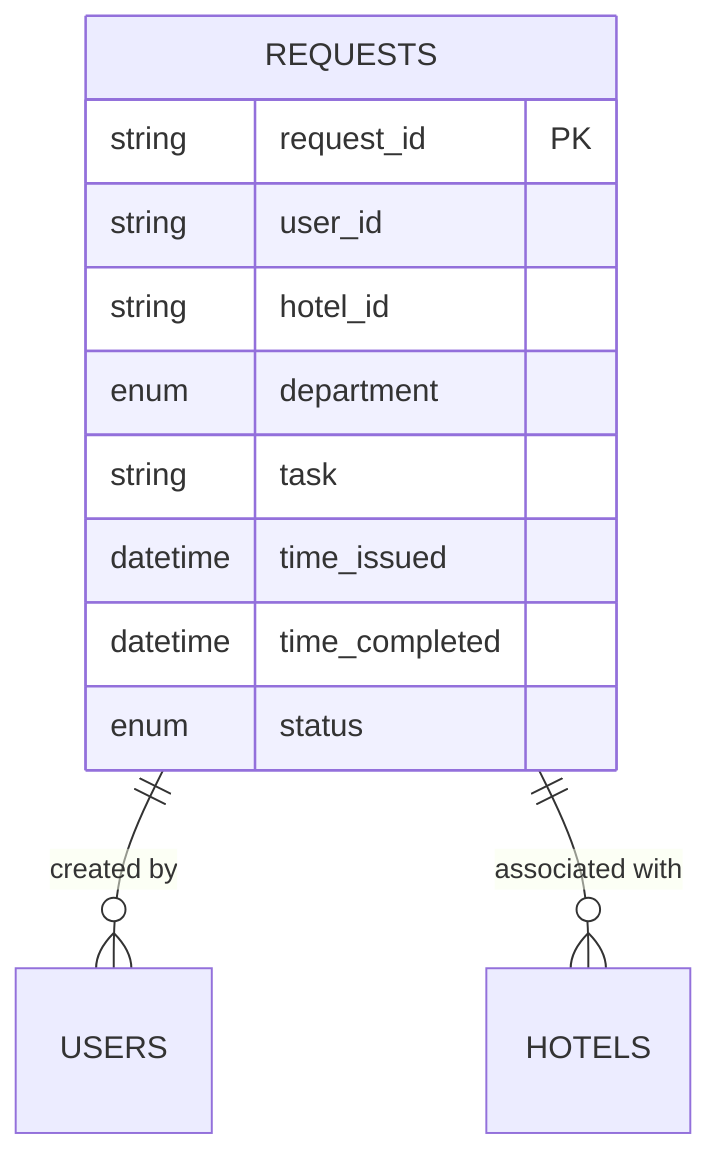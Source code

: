 erDiagram
    REQUESTS {
        string request_id PK
        string user_id
        string hotel_id
        enum department
        string task
        datetime time_issued
        datetime time_completed
        enum status
    }
    REQUESTS ||--o{ USERS : "created by"
    REQUESTS ||--o{ HOTELS : "associated with"